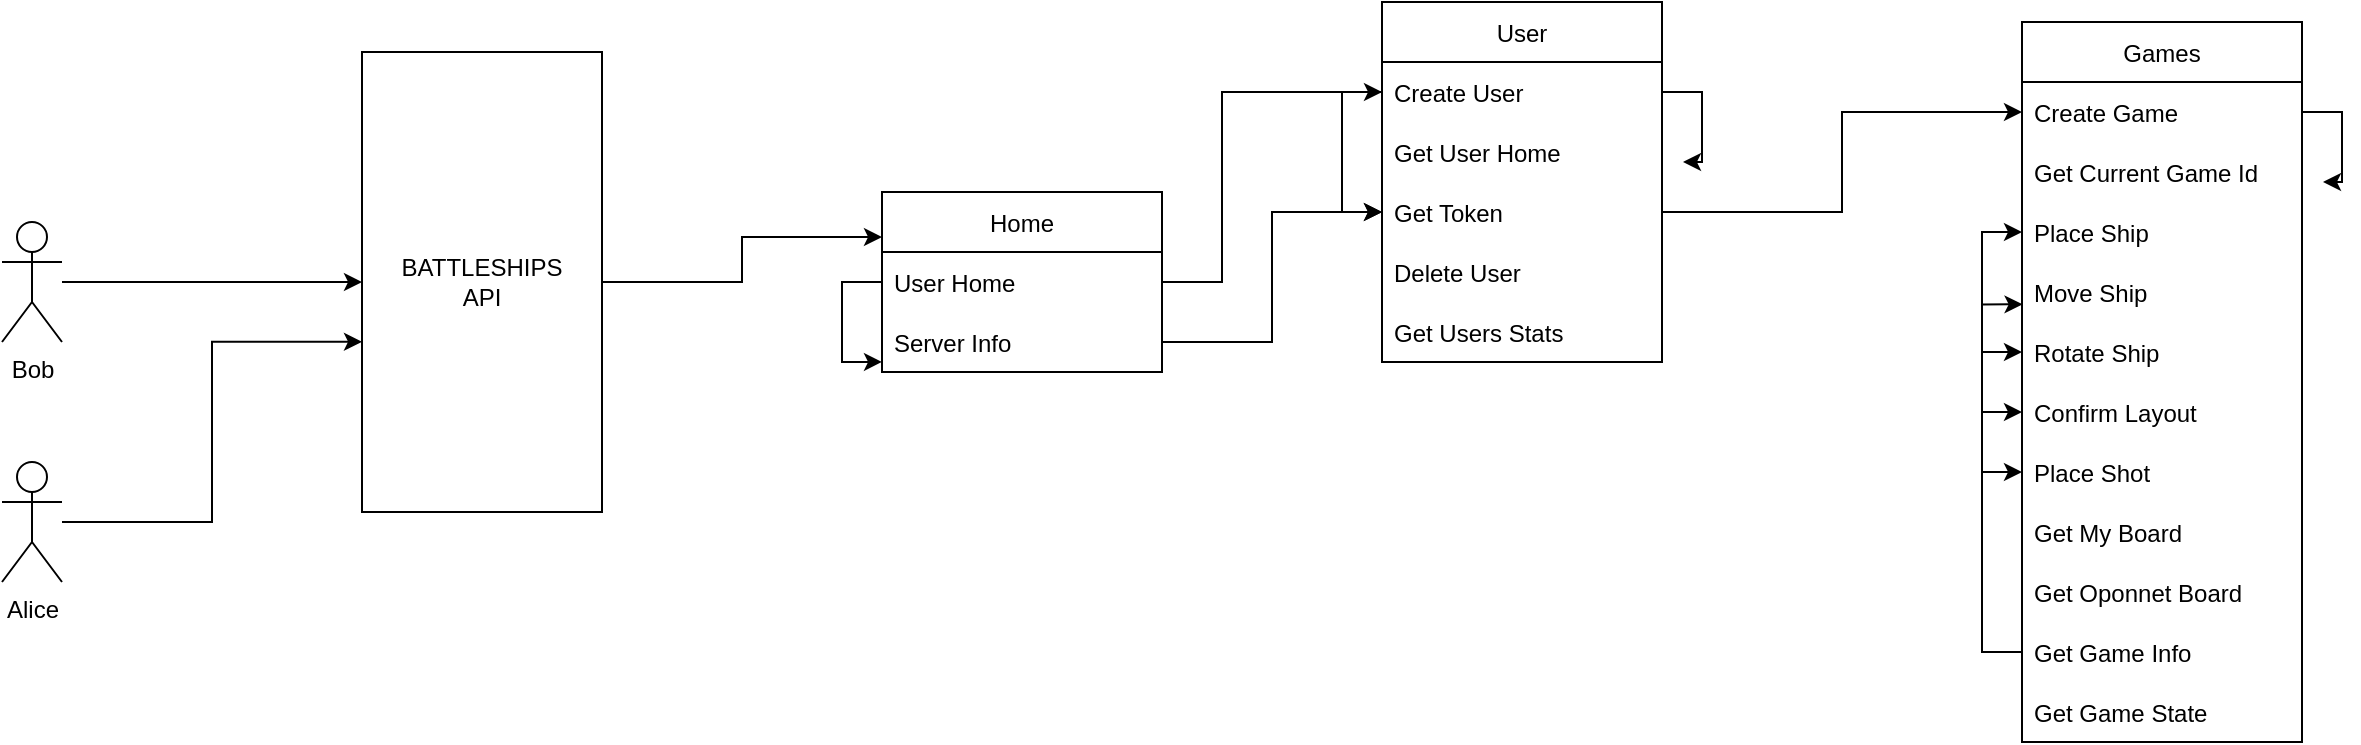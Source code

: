 <mxfile version="15.5.4" type="embed"><diagram id="sa6Q3xUmAi24UDrEMSUv" name="Página-1"><mxGraphModel dx="1300" dy="1417" grid="1" gridSize="10" guides="1" tooltips="1" connect="1" arrows="1" fold="1" page="1" pageScale="1" pageWidth="827" pageHeight="1169" math="0" shadow="0"><root><mxCell id="0"/><mxCell id="1" parent="0"/><mxCell id="324" style="edgeStyle=orthogonalEdgeStyle;rounded=0;orthogonalLoop=1;jettySize=auto;html=1;" edge="1" parent="1" source="321" target="323"><mxGeometry relative="1" as="geometry"/></mxCell><mxCell id="321" value="Bob" style="shape=umlActor;verticalLabelPosition=bottom;verticalAlign=top;html=1;outlineConnect=0;" vertex="1" parent="1"><mxGeometry x="-790" y="-310" width="30" height="60" as="geometry"/></mxCell><mxCell id="379" style="edgeStyle=orthogonalEdgeStyle;rounded=0;orthogonalLoop=1;jettySize=auto;html=1;entryX=0;entryY=0.25;entryDx=0;entryDy=0;" edge="1" parent="1" source="323" target="325"><mxGeometry relative="1" as="geometry"/></mxCell><mxCell id="323" value="BATTLESHIPS &lt;br&gt;API" style="rounded=0;whiteSpace=wrap;html=1;" vertex="1" parent="1"><mxGeometry x="-610" y="-395" width="120" height="230" as="geometry"/></mxCell><mxCell id="325" value="Home" style="swimlane;fontStyle=0;childLayout=stackLayout;horizontal=1;startSize=30;horizontalStack=0;resizeParent=1;resizeParentMax=0;resizeLast=0;collapsible=1;marginBottom=0;" vertex="1" parent="1"><mxGeometry x="-350" y="-325" width="140" height="90" as="geometry"/></mxCell><mxCell id="391" style="edgeStyle=orthogonalEdgeStyle;rounded=0;orthogonalLoop=1;jettySize=auto;html=1;entryX=0;entryY=0.833;entryDx=0;entryDy=0;entryPerimeter=0;" edge="1" parent="325" source="326" target="327"><mxGeometry relative="1" as="geometry"/></mxCell><mxCell id="326" value="User Home" style="text;strokeColor=none;fillColor=none;align=left;verticalAlign=middle;spacingLeft=4;spacingRight=4;overflow=hidden;points=[[0,0.5],[1,0.5]];portConstraint=eastwest;rotatable=0;" vertex="1" parent="325"><mxGeometry y="30" width="140" height="30" as="geometry"/></mxCell><mxCell id="327" value="Server Info" style="text;strokeColor=none;fillColor=none;align=left;verticalAlign=middle;spacingLeft=4;spacingRight=4;overflow=hidden;points=[[0,0.5],[1,0.5]];portConstraint=eastwest;rotatable=0;" vertex="1" parent="325"><mxGeometry y="60" width="140" height="30" as="geometry"/></mxCell><mxCell id="330" value="User" style="swimlane;fontStyle=0;childLayout=stackLayout;horizontal=1;startSize=30;horizontalStack=0;resizeParent=1;resizeParentMax=0;resizeLast=0;collapsible=1;marginBottom=0;" vertex="1" parent="1"><mxGeometry x="-100" y="-420" width="140" height="180" as="geometry"/></mxCell><mxCell id="382" style="edgeStyle=orthogonalEdgeStyle;rounded=0;orthogonalLoop=1;jettySize=auto;html=1;entryX=0;entryY=0.5;entryDx=0;entryDy=0;" edge="1" parent="330" source="331" target="333"><mxGeometry relative="1" as="geometry"/></mxCell><mxCell id="331" value="Create User" style="text;strokeColor=none;fillColor=none;align=left;verticalAlign=middle;spacingLeft=4;spacingRight=4;overflow=hidden;points=[[0,0.5],[1,0.5]];portConstraint=eastwest;rotatable=0;" vertex="1" parent="330"><mxGeometry y="30" width="140" height="30" as="geometry"/></mxCell><mxCell id="332" value="Get User Home" style="text;strokeColor=none;fillColor=none;align=left;verticalAlign=middle;spacingLeft=4;spacingRight=4;overflow=hidden;points=[[0,0.5],[1,0.5]];portConstraint=eastwest;rotatable=0;" vertex="1" parent="330"><mxGeometry y="60" width="140" height="30" as="geometry"/></mxCell><mxCell id="333" value="Get Token" style="text;strokeColor=none;fillColor=none;align=left;verticalAlign=middle;spacingLeft=4;spacingRight=4;overflow=hidden;points=[[0,0.5],[1,0.5]];portConstraint=eastwest;rotatable=0;" vertex="1" parent="330"><mxGeometry y="90" width="140" height="30" as="geometry"/></mxCell><mxCell id="334" value="Delete User" style="text;strokeColor=none;fillColor=none;align=left;verticalAlign=middle;spacingLeft=4;spacingRight=4;overflow=hidden;points=[[0,0.5],[1,0.5]];portConstraint=eastwest;rotatable=0;" vertex="1" parent="330"><mxGeometry y="120" width="140" height="30" as="geometry"/></mxCell><mxCell id="335" value="Get Users Stats" style="text;strokeColor=none;fillColor=none;align=left;verticalAlign=middle;spacingLeft=4;spacingRight=4;overflow=hidden;points=[[0,0.5],[1,0.5]];portConstraint=eastwest;rotatable=0;" vertex="1" parent="330"><mxGeometry y="150" width="140" height="30" as="geometry"/></mxCell><mxCell id="337" value="Games" style="swimlane;fontStyle=0;childLayout=stackLayout;horizontal=1;startSize=30;horizontalStack=0;resizeParent=1;resizeParentMax=0;resizeLast=0;collapsible=1;marginBottom=0;" vertex="1" parent="1"><mxGeometry x="220" y="-410" width="140" height="360" as="geometry"/></mxCell><mxCell id="338" value="Create Game" style="text;strokeColor=none;fillColor=none;align=left;verticalAlign=middle;spacingLeft=4;spacingRight=4;overflow=hidden;points=[[0,0.5],[1,0.5]];portConstraint=eastwest;rotatable=0;" vertex="1" parent="337"><mxGeometry y="30" width="140" height="30" as="geometry"/></mxCell><mxCell id="339" value="Get Current Game Id" style="text;strokeColor=none;fillColor=none;align=left;verticalAlign=middle;spacingLeft=4;spacingRight=4;overflow=hidden;points=[[0,0.5],[1,0.5]];portConstraint=eastwest;rotatable=0;" vertex="1" parent="337"><mxGeometry y="60" width="140" height="30" as="geometry"/></mxCell><mxCell id="340" value="Place Ship" style="text;strokeColor=none;fillColor=none;align=left;verticalAlign=middle;spacingLeft=4;spacingRight=4;overflow=hidden;points=[[0,0.5],[1,0.5]];portConstraint=eastwest;rotatable=0;" vertex="1" parent="337"><mxGeometry y="90" width="140" height="30" as="geometry"/></mxCell><mxCell id="346" value="Move Ship" style="text;strokeColor=none;fillColor=none;align=left;verticalAlign=middle;spacingLeft=4;spacingRight=4;overflow=hidden;points=[[0,0.5],[1,0.5]];portConstraint=eastwest;rotatable=0;" vertex="1" parent="337"><mxGeometry y="120" width="140" height="30" as="geometry"/></mxCell><mxCell id="343" value="Rotate Ship" style="text;strokeColor=none;fillColor=none;align=left;verticalAlign=middle;spacingLeft=4;spacingRight=4;overflow=hidden;points=[[0,0.5],[1,0.5]];portConstraint=eastwest;rotatable=0;" vertex="1" parent="337"><mxGeometry y="150" width="140" height="30" as="geometry"/></mxCell><mxCell id="344" value="Confirm Layout" style="text;strokeColor=none;fillColor=none;align=left;verticalAlign=middle;spacingLeft=4;spacingRight=4;overflow=hidden;points=[[0,0.5],[1,0.5]];portConstraint=eastwest;rotatable=0;" vertex="1" parent="337"><mxGeometry y="180" width="140" height="30" as="geometry"/></mxCell><mxCell id="345" value="Place Shot" style="text;strokeColor=none;fillColor=none;align=left;verticalAlign=middle;spacingLeft=4;spacingRight=4;overflow=hidden;points=[[0,0.5],[1,0.5]];portConstraint=eastwest;rotatable=0;" vertex="1" parent="337"><mxGeometry y="210" width="140" height="30" as="geometry"/></mxCell><mxCell id="355" value="Get My Board" style="text;strokeColor=none;fillColor=none;align=left;verticalAlign=middle;spacingLeft=4;spacingRight=4;overflow=hidden;points=[[0,0.5],[1,0.5]];portConstraint=eastwest;rotatable=0;" vertex="1" parent="337"><mxGeometry y="240" width="140" height="30" as="geometry"/></mxCell><mxCell id="365" value="Get Oponnet Board" style="text;strokeColor=none;fillColor=none;align=left;verticalAlign=middle;spacingLeft=4;spacingRight=4;overflow=hidden;points=[[0,0.5],[1,0.5]];portConstraint=eastwest;rotatable=0;" vertex="1" parent="337"><mxGeometry y="270" width="140" height="30" as="geometry"/></mxCell><mxCell id="394" style="edgeStyle=orthogonalEdgeStyle;rounded=0;orthogonalLoop=1;jettySize=auto;html=1;entryX=0;entryY=0.5;entryDx=0;entryDy=0;" edge="1" parent="337" source="366" target="340"><mxGeometry relative="1" as="geometry"/></mxCell><mxCell id="395" style="edgeStyle=orthogonalEdgeStyle;rounded=0;orthogonalLoop=1;jettySize=auto;html=1;entryX=0.002;entryY=0.706;entryDx=0;entryDy=0;entryPerimeter=0;" edge="1" parent="337" source="366" target="346"><mxGeometry relative="1" as="geometry"/></mxCell><mxCell id="396" style="edgeStyle=orthogonalEdgeStyle;rounded=0;orthogonalLoop=1;jettySize=auto;html=1;entryX=0;entryY=0.5;entryDx=0;entryDy=0;" edge="1" parent="337" source="366" target="343"><mxGeometry relative="1" as="geometry"/></mxCell><mxCell id="397" style="edgeStyle=orthogonalEdgeStyle;rounded=0;orthogonalLoop=1;jettySize=auto;html=1;entryX=0;entryY=0.5;entryDx=0;entryDy=0;" edge="1" parent="337" source="366" target="344"><mxGeometry relative="1" as="geometry"/></mxCell><mxCell id="398" style="edgeStyle=orthogonalEdgeStyle;rounded=0;orthogonalLoop=1;jettySize=auto;html=1;entryX=0;entryY=0.5;entryDx=0;entryDy=0;" edge="1" parent="337" source="366" target="345"><mxGeometry relative="1" as="geometry"/></mxCell><mxCell id="366" value="Get Game Info" style="text;strokeColor=none;fillColor=none;align=left;verticalAlign=middle;spacingLeft=4;spacingRight=4;overflow=hidden;points=[[0,0.5],[1,0.5]];portConstraint=eastwest;rotatable=0;" vertex="1" parent="337"><mxGeometry y="300" width="140" height="30" as="geometry"/></mxCell><mxCell id="378" value="Get Game State" style="text;strokeColor=none;fillColor=none;align=left;verticalAlign=middle;spacingLeft=4;spacingRight=4;overflow=hidden;points=[[0,0.5],[1,0.5]];portConstraint=eastwest;rotatable=0;" vertex="1" parent="337"><mxGeometry y="330" width="140" height="30" as="geometry"/></mxCell><mxCell id="386" style="edgeStyle=orthogonalEdgeStyle;rounded=0;orthogonalLoop=1;jettySize=auto;html=1;" edge="1" parent="1" source="331"><mxGeometry relative="1" as="geometry"><mxPoint x="50" y="-340" as="targetPoint"/></mxGeometry></mxCell><mxCell id="392" style="edgeStyle=orthogonalEdgeStyle;rounded=0;orthogonalLoop=1;jettySize=auto;html=1;" edge="1" parent="1" source="338"><mxGeometry relative="1" as="geometry"><mxPoint x="370" y="-330" as="targetPoint"/></mxGeometry></mxCell><mxCell id="400" style="edgeStyle=orthogonalEdgeStyle;rounded=0;orthogonalLoop=1;jettySize=auto;html=1;entryX=0;entryY=0.5;entryDx=0;entryDy=0;" edge="1" parent="1" source="333" target="338"><mxGeometry relative="1" as="geometry"/></mxCell><mxCell id="401" style="edgeStyle=orthogonalEdgeStyle;rounded=0;orthogonalLoop=1;jettySize=auto;html=1;" edge="1" parent="1" source="326" target="331"><mxGeometry relative="1" as="geometry"><Array as="points"><mxPoint x="-180" y="-280"/><mxPoint x="-180" y="-375"/></Array></mxGeometry></mxCell><mxCell id="403" style="edgeStyle=orthogonalEdgeStyle;rounded=0;orthogonalLoop=1;jettySize=auto;html=1;" edge="1" parent="1" source="327" target="333"><mxGeometry relative="1" as="geometry"/></mxCell><mxCell id="409" style="edgeStyle=orthogonalEdgeStyle;rounded=0;orthogonalLoop=1;jettySize=auto;html=1;entryX=0;entryY=0.63;entryDx=0;entryDy=0;entryPerimeter=0;" edge="1" parent="1" source="406" target="323"><mxGeometry relative="1" as="geometry"/></mxCell><mxCell id="406" value="Alice" style="shape=umlActor;verticalLabelPosition=bottom;verticalAlign=top;html=1;outlineConnect=0;" vertex="1" parent="1"><mxGeometry x="-790" y="-190" width="30" height="60" as="geometry"/></mxCell></root></mxGraphModel></diagram></mxfile>